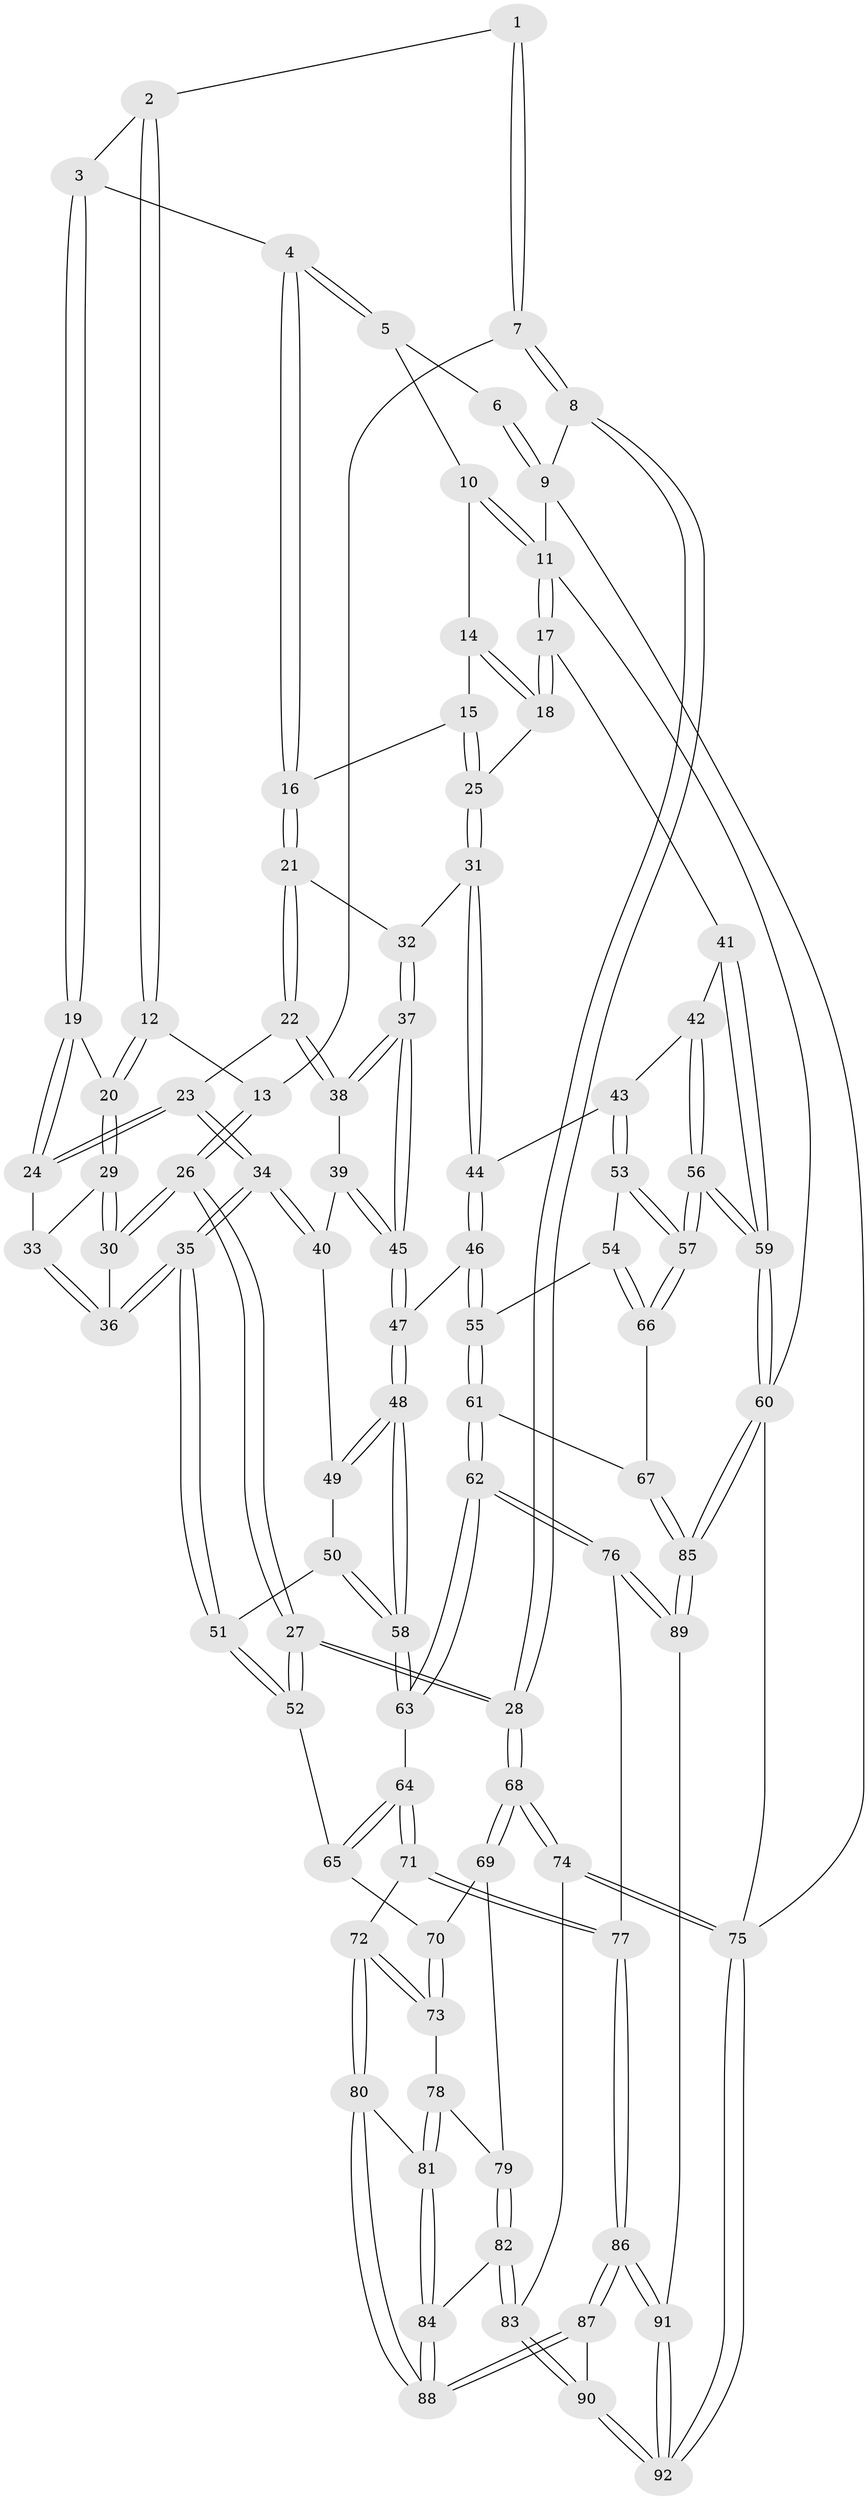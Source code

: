// coarse degree distribution, {4: 0.4864864864864865, 3: 0.35135135135135137, 5: 0.13513513513513514, 6: 0.02702702702702703}
// Generated by graph-tools (version 1.1) at 2025/38/03/04/25 23:38:29]
// undirected, 92 vertices, 227 edges
graph export_dot {
  node [color=gray90,style=filled];
  1 [pos="+0.18412169914198087+0"];
  2 [pos="+0.23028316120874012+0.023553011591953457"];
  3 [pos="+0.35363128178524444+0.10674710472543693"];
  4 [pos="+0.40436858764476097+0.057635008582728006"];
  5 [pos="+0.43619168936655167+0"];
  6 [pos="+0.12518950987342356+0"];
  7 [pos="+0.13226503369119677+0.14455823364024625"];
  8 [pos="+0+0.12384360000722888"];
  9 [pos="+0+0"];
  10 [pos="+0.7985271303928517+0"];
  11 [pos="+1+0"];
  12 [pos="+0.16278668469412358+0.15175708132185337"];
  13 [pos="+0.14186394856511936+0.14801979159952733"];
  14 [pos="+0.7963774311722899+0"];
  15 [pos="+0.6262931979019634+0.11510367668568044"];
  16 [pos="+0.5734932392525192+0.15311286729044432"];
  17 [pos="+1+0.31127440081559477"];
  18 [pos="+0.8415544643273873+0.22540404490891428"];
  19 [pos="+0.3215748435389844+0.1721252799771399"];
  20 [pos="+0.2282342213625171+0.18123318580005085"];
  21 [pos="+0.5675774426175728+0.1864433747425752"];
  22 [pos="+0.5149296466238091+0.2612410792533326"];
  23 [pos="+0.3824751541180381+0.25036749918438383"];
  24 [pos="+0.3299641442891638+0.18915954217311598"];
  25 [pos="+0.8028030304349076+0.24076063087540134"];
  26 [pos="+0.12121880811280096+0.39819292819625274"];
  27 [pos="+0+0.4692067578337195"];
  28 [pos="+0+0.48745122410406405"];
  29 [pos="+0.18608224345672808+0.3174487880722766"];
  30 [pos="+0.15247648724616963+0.3895827183687458"];
  31 [pos="+0.7661856626916829+0.28385690407969144"];
  32 [pos="+0.6622302554093246+0.2789816624296666"];
  33 [pos="+0.28597399412334507+0.2826234669101205"];
  34 [pos="+0.36548400817423005+0.3908395944291201"];
  35 [pos="+0.32967815386784005+0.4375077501337688"];
  36 [pos="+0.26667831655976926+0.4100972244009784"];
  37 [pos="+0.6196559241524876+0.34346414887733673"];
  38 [pos="+0.5170669642327903+0.2719415646028723"];
  39 [pos="+0.51002984407491+0.3109403529633063"];
  40 [pos="+0.4862093648796915+0.3705702801733538"];
  41 [pos="+1+0.35196122252349615"];
  42 [pos="+0.8545323768124302+0.46893911992951864"];
  43 [pos="+0.8481848120745803+0.4695170404507212"];
  44 [pos="+0.765019007202185+0.29068500244438555"];
  45 [pos="+0.6327501840895282+0.43341984222706476"];
  46 [pos="+0.6520437652600696+0.48325179771602295"];
  47 [pos="+0.6468472005914093+0.4828030928757487"];
  48 [pos="+0.6181403227576956+0.4932523311732002"];
  49 [pos="+0.49505096038905416+0.3845481984173509"];
  50 [pos="+0.4344738495554798+0.5155861905910664"];
  51 [pos="+0.35564528540106943+0.5137385974781461"];
  52 [pos="+0.34071593008024853+0.5492234390136853"];
  53 [pos="+0.7511398652331573+0.5159478004812891"];
  54 [pos="+0.7239136346513403+0.5175563916368333"];
  55 [pos="+0.706810427241281+0.5127690655244422"];
  56 [pos="+0.9516928186210099+0.7127386341255297"];
  57 [pos="+0.8992002431931497+0.6983650084774443"];
  58 [pos="+0.5606108642369754+0.5403233087953463"];
  59 [pos="+1+0.8368656967422093"];
  60 [pos="+1+1"];
  61 [pos="+0.6454140578746055+0.7460400553982228"];
  62 [pos="+0.6183195173265136+0.7592240854558832"];
  63 [pos="+0.5445278001117474+0.6533109686932818"];
  64 [pos="+0.46820276115176557+0.6739064761323224"];
  65 [pos="+0.33692438427313065+0.5632753896982267"];
  66 [pos="+0.7563557064333132+0.7125582960760379"];
  67 [pos="+0.7335847498259669+0.7292499617831955"];
  68 [pos="+0+0.5457381824300522"];
  69 [pos="+0.20074889982116975+0.6487404742887432"];
  70 [pos="+0.3235876020593056+0.5820444236799803"];
  71 [pos="+0.41119393565247125+0.7506942964643177"];
  72 [pos="+0.4060143806289509+0.7496886474681812"];
  73 [pos="+0.35680039743895564+0.7175963588930879"];
  74 [pos="+0+0.6785278439964698"];
  75 [pos="+0+1"];
  76 [pos="+0.595331625769821+0.8322915024028118"];
  77 [pos="+0.4760781682092179+0.8495730412916371"];
  78 [pos="+0.3147238320966067+0.7353670369608354"];
  79 [pos="+0.22531108163942182+0.7272423890792503"];
  80 [pos="+0.3353350932394778+0.8097997869532305"];
  81 [pos="+0.310189154148506+0.7915693306553189"];
  82 [pos="+0.21135104931668697+0.8004914949864645"];
  83 [pos="+0.1532894070738836+0.8747234172817232"];
  84 [pos="+0.24147848558757196+0.8042620945919616"];
  85 [pos="+1+1"];
  86 [pos="+0.38977862906374877+0.9488957525052419"];
  87 [pos="+0.3580662140145999+0.9289314342513002"];
  88 [pos="+0.33403553234740196+0.8579026957152223"];
  89 [pos="+0.8577549568096089+1"];
  90 [pos="+0.16283630636559412+0.9036488981051922"];
  91 [pos="+0.4252258855118039+1"];
  92 [pos="+0.05283250213385254+1"];
  1 -- 2;
  1 -- 7;
  1 -- 7;
  2 -- 3;
  2 -- 12;
  2 -- 12;
  3 -- 4;
  3 -- 19;
  3 -- 19;
  4 -- 5;
  4 -- 5;
  4 -- 16;
  4 -- 16;
  5 -- 6;
  5 -- 10;
  6 -- 9;
  6 -- 9;
  7 -- 8;
  7 -- 8;
  7 -- 13;
  8 -- 9;
  8 -- 28;
  8 -- 28;
  9 -- 11;
  9 -- 75;
  10 -- 11;
  10 -- 11;
  10 -- 14;
  11 -- 17;
  11 -- 17;
  11 -- 60;
  12 -- 13;
  12 -- 20;
  12 -- 20;
  13 -- 26;
  13 -- 26;
  14 -- 15;
  14 -- 18;
  14 -- 18;
  15 -- 16;
  15 -- 25;
  15 -- 25;
  16 -- 21;
  16 -- 21;
  17 -- 18;
  17 -- 18;
  17 -- 41;
  18 -- 25;
  19 -- 20;
  19 -- 24;
  19 -- 24;
  20 -- 29;
  20 -- 29;
  21 -- 22;
  21 -- 22;
  21 -- 32;
  22 -- 23;
  22 -- 38;
  22 -- 38;
  23 -- 24;
  23 -- 24;
  23 -- 34;
  23 -- 34;
  24 -- 33;
  25 -- 31;
  25 -- 31;
  26 -- 27;
  26 -- 27;
  26 -- 30;
  26 -- 30;
  27 -- 28;
  27 -- 28;
  27 -- 52;
  27 -- 52;
  28 -- 68;
  28 -- 68;
  29 -- 30;
  29 -- 30;
  29 -- 33;
  30 -- 36;
  31 -- 32;
  31 -- 44;
  31 -- 44;
  32 -- 37;
  32 -- 37;
  33 -- 36;
  33 -- 36;
  34 -- 35;
  34 -- 35;
  34 -- 40;
  34 -- 40;
  35 -- 36;
  35 -- 36;
  35 -- 51;
  35 -- 51;
  37 -- 38;
  37 -- 38;
  37 -- 45;
  37 -- 45;
  38 -- 39;
  39 -- 40;
  39 -- 45;
  39 -- 45;
  40 -- 49;
  41 -- 42;
  41 -- 59;
  41 -- 59;
  42 -- 43;
  42 -- 56;
  42 -- 56;
  43 -- 44;
  43 -- 53;
  43 -- 53;
  44 -- 46;
  44 -- 46;
  45 -- 47;
  45 -- 47;
  46 -- 47;
  46 -- 55;
  46 -- 55;
  47 -- 48;
  47 -- 48;
  48 -- 49;
  48 -- 49;
  48 -- 58;
  48 -- 58;
  49 -- 50;
  50 -- 51;
  50 -- 58;
  50 -- 58;
  51 -- 52;
  51 -- 52;
  52 -- 65;
  53 -- 54;
  53 -- 57;
  53 -- 57;
  54 -- 55;
  54 -- 66;
  54 -- 66;
  55 -- 61;
  55 -- 61;
  56 -- 57;
  56 -- 57;
  56 -- 59;
  56 -- 59;
  57 -- 66;
  57 -- 66;
  58 -- 63;
  58 -- 63;
  59 -- 60;
  59 -- 60;
  60 -- 85;
  60 -- 85;
  60 -- 75;
  61 -- 62;
  61 -- 62;
  61 -- 67;
  62 -- 63;
  62 -- 63;
  62 -- 76;
  62 -- 76;
  63 -- 64;
  64 -- 65;
  64 -- 65;
  64 -- 71;
  64 -- 71;
  65 -- 70;
  66 -- 67;
  67 -- 85;
  67 -- 85;
  68 -- 69;
  68 -- 69;
  68 -- 74;
  68 -- 74;
  69 -- 70;
  69 -- 79;
  70 -- 73;
  70 -- 73;
  71 -- 72;
  71 -- 77;
  71 -- 77;
  72 -- 73;
  72 -- 73;
  72 -- 80;
  72 -- 80;
  73 -- 78;
  74 -- 75;
  74 -- 75;
  74 -- 83;
  75 -- 92;
  75 -- 92;
  76 -- 77;
  76 -- 89;
  76 -- 89;
  77 -- 86;
  77 -- 86;
  78 -- 79;
  78 -- 81;
  78 -- 81;
  79 -- 82;
  79 -- 82;
  80 -- 81;
  80 -- 88;
  80 -- 88;
  81 -- 84;
  81 -- 84;
  82 -- 83;
  82 -- 83;
  82 -- 84;
  83 -- 90;
  83 -- 90;
  84 -- 88;
  84 -- 88;
  85 -- 89;
  85 -- 89;
  86 -- 87;
  86 -- 87;
  86 -- 91;
  86 -- 91;
  87 -- 88;
  87 -- 88;
  87 -- 90;
  89 -- 91;
  90 -- 92;
  90 -- 92;
  91 -- 92;
  91 -- 92;
}
